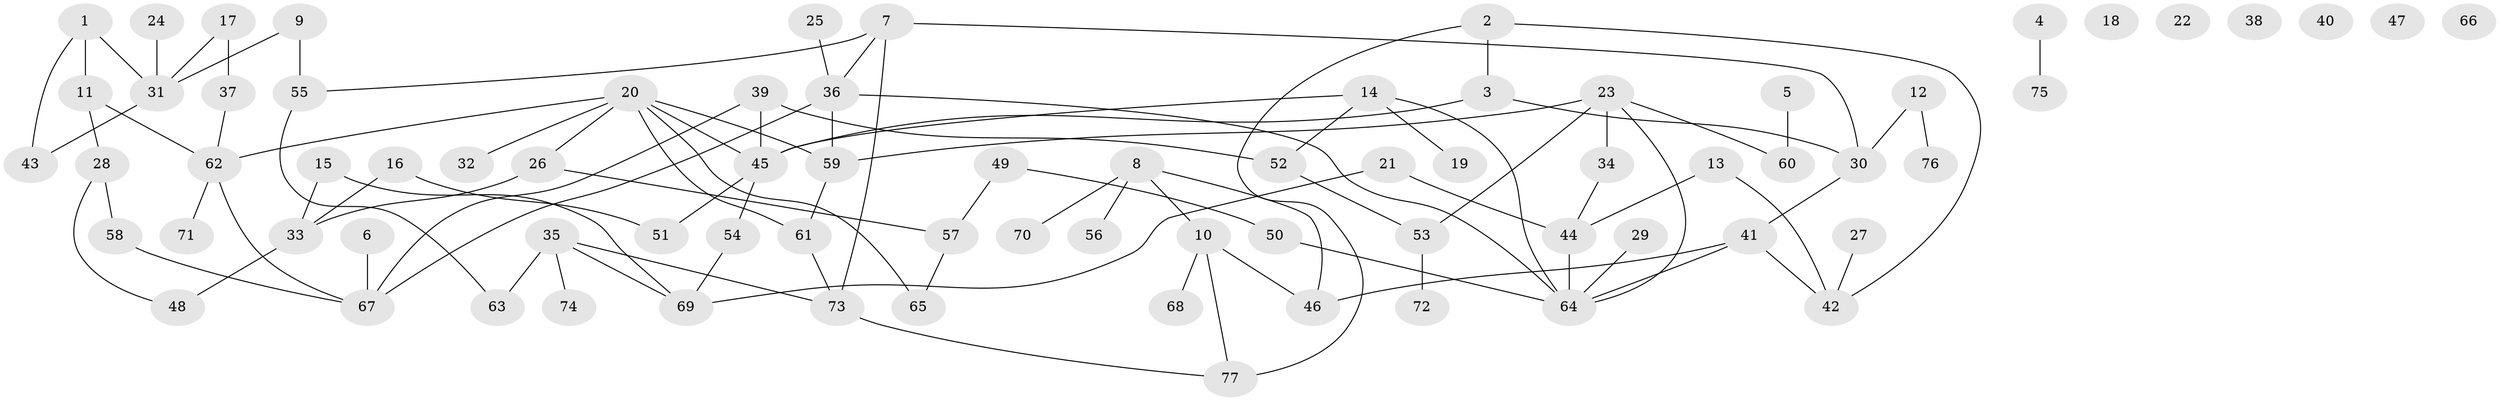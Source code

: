 // coarse degree distribution, {1: 0.3, 0: 0.23333333333333334, 5: 0.1, 3: 0.2, 6: 0.06666666666666667, 2: 0.06666666666666667, 8: 0.03333333333333333}
// Generated by graph-tools (version 1.1) at 2025/44/03/04/25 21:44:14]
// undirected, 77 vertices, 97 edges
graph export_dot {
graph [start="1"]
  node [color=gray90,style=filled];
  1;
  2;
  3;
  4;
  5;
  6;
  7;
  8;
  9;
  10;
  11;
  12;
  13;
  14;
  15;
  16;
  17;
  18;
  19;
  20;
  21;
  22;
  23;
  24;
  25;
  26;
  27;
  28;
  29;
  30;
  31;
  32;
  33;
  34;
  35;
  36;
  37;
  38;
  39;
  40;
  41;
  42;
  43;
  44;
  45;
  46;
  47;
  48;
  49;
  50;
  51;
  52;
  53;
  54;
  55;
  56;
  57;
  58;
  59;
  60;
  61;
  62;
  63;
  64;
  65;
  66;
  67;
  68;
  69;
  70;
  71;
  72;
  73;
  74;
  75;
  76;
  77;
  1 -- 11;
  1 -- 31;
  1 -- 43;
  2 -- 3;
  2 -- 42;
  2 -- 77;
  3 -- 30;
  3 -- 45;
  4 -- 75;
  5 -- 60;
  6 -- 67;
  7 -- 30;
  7 -- 36;
  7 -- 55;
  7 -- 73;
  8 -- 10;
  8 -- 46;
  8 -- 56;
  8 -- 70;
  9 -- 31;
  9 -- 55;
  10 -- 46;
  10 -- 68;
  10 -- 77;
  11 -- 28;
  11 -- 62;
  12 -- 30;
  12 -- 76;
  13 -- 42;
  13 -- 44;
  14 -- 19;
  14 -- 45;
  14 -- 52;
  14 -- 64;
  15 -- 33;
  15 -- 69;
  16 -- 33;
  16 -- 51;
  17 -- 31;
  17 -- 37;
  20 -- 26;
  20 -- 32;
  20 -- 45;
  20 -- 59;
  20 -- 61;
  20 -- 62;
  20 -- 65;
  21 -- 44;
  21 -- 69;
  23 -- 34;
  23 -- 53;
  23 -- 59;
  23 -- 60;
  23 -- 64;
  24 -- 31;
  25 -- 36;
  26 -- 33;
  26 -- 57;
  27 -- 42;
  28 -- 48;
  28 -- 58;
  29 -- 64;
  30 -- 41;
  31 -- 43;
  33 -- 48;
  34 -- 44;
  35 -- 63;
  35 -- 69;
  35 -- 73;
  35 -- 74;
  36 -- 59;
  36 -- 64;
  36 -- 67;
  37 -- 62;
  39 -- 45;
  39 -- 52;
  39 -- 67;
  41 -- 42;
  41 -- 46;
  41 -- 64;
  44 -- 64;
  45 -- 51;
  45 -- 54;
  49 -- 50;
  49 -- 57;
  50 -- 64;
  52 -- 53;
  53 -- 72;
  54 -- 69;
  55 -- 63;
  57 -- 65;
  58 -- 67;
  59 -- 61;
  61 -- 73;
  62 -- 67;
  62 -- 71;
  73 -- 77;
}
